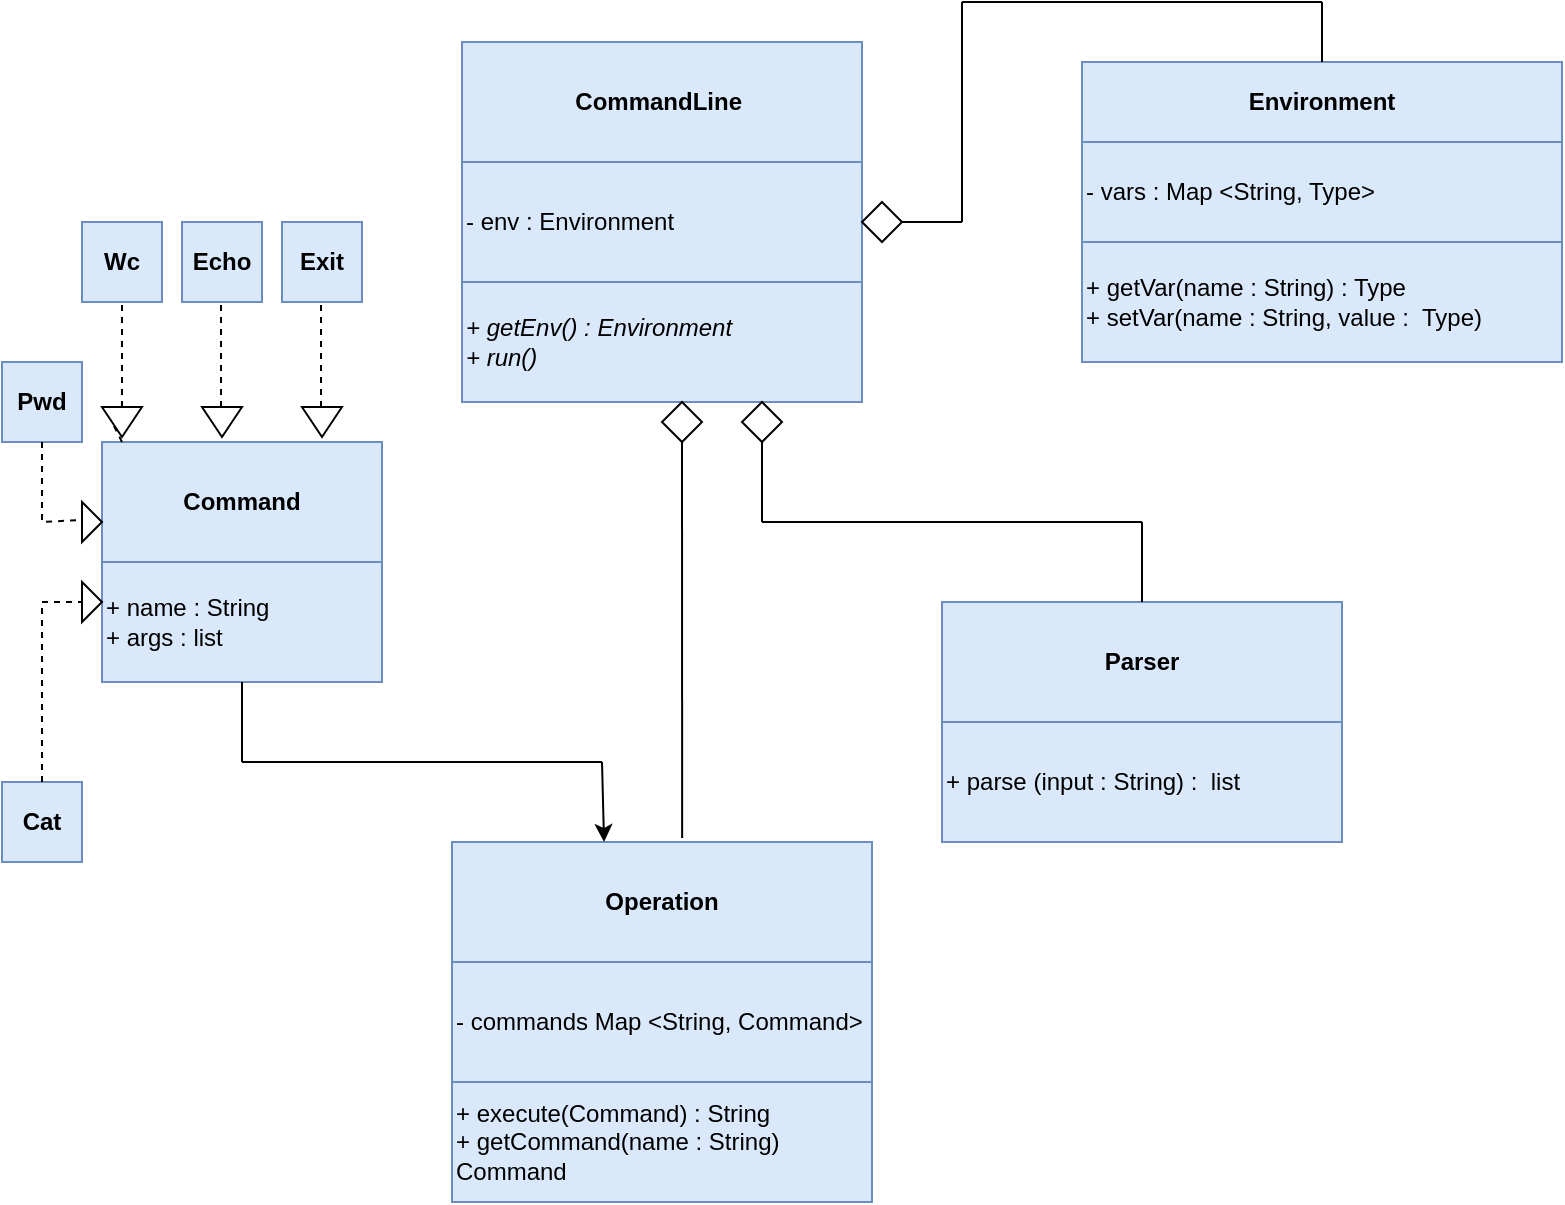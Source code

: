 <mxfile version="17.1.3" type="github">
  <diagram id="dww7MRhnpniaUA8ngxxx" name="Page-1">
    <mxGraphModel dx="2066" dy="1186" grid="1" gridSize="10" guides="1" tooltips="1" connect="1" arrows="1" fold="1" page="1" pageScale="1" pageWidth="827" pageHeight="1169" math="0" shadow="0">
      <root>
        <mxCell id="0" />
        <mxCell id="1" parent="0" />
        <mxCell id="ITiKIolI_d2dZ91DUdzG-5" value="&lt;b&gt;Command&lt;/b&gt;" style="rounded=0;whiteSpace=wrap;html=1;fillColor=#dae8fc;strokeColor=#6c8ebf;" parent="1" vertex="1">
          <mxGeometry x="70" y="240" width="140" height="60" as="geometry" />
        </mxCell>
        <mxCell id="ITiKIolI_d2dZ91DUdzG-7" value="+ name : String&lt;br&gt;+ args : list" style="rounded=0;whiteSpace=wrap;html=1;fillColor=#dae8fc;strokeColor=#6c8ebf;align=left;" parent="1" vertex="1">
          <mxGeometry x="70" y="300" width="140" height="60" as="geometry" />
        </mxCell>
        <mxCell id="ITiKIolI_d2dZ91DUdzG-8" value="&lt;b&gt;CommandLine&amp;nbsp;&lt;/b&gt;" style="rounded=0;whiteSpace=wrap;html=1;fillColor=#dae8fc;strokeColor=#6c8ebf;" parent="1" vertex="1">
          <mxGeometry x="250" y="40" width="200" height="60" as="geometry" />
        </mxCell>
        <mxCell id="ITiKIolI_d2dZ91DUdzG-9" value="&lt;div&gt;&lt;span&gt;- env : Environment&lt;/span&gt;&lt;/div&gt;" style="rounded=0;whiteSpace=wrap;html=1;fillColor=#dae8fc;strokeColor=#6c8ebf;align=left;" parent="1" vertex="1">
          <mxGeometry x="250" y="100" width="200" height="60" as="geometry" />
        </mxCell>
        <mxCell id="ITiKIolI_d2dZ91DUdzG-10" value="&lt;i&gt;+ getEnv() : Environment&lt;br&gt;+ run()&lt;br&gt;&lt;/i&gt;" style="rounded=0;whiteSpace=wrap;html=1;fillColor=#dae8fc;strokeColor=#6c8ebf;align=left;" parent="1" vertex="1">
          <mxGeometry x="250" y="160" width="200" height="60" as="geometry" />
        </mxCell>
        <mxCell id="ITiKIolI_d2dZ91DUdzG-11" value="&lt;b&gt;Environment&lt;/b&gt;" style="rounded=0;whiteSpace=wrap;html=1;fillColor=#dae8fc;strokeColor=#6c8ebf;" parent="1" vertex="1">
          <mxGeometry x="560" y="50" width="240" height="40" as="geometry" />
        </mxCell>
        <mxCell id="ITiKIolI_d2dZ91DUdzG-12" value="- vars : Map &amp;lt;String, Type&amp;gt;&amp;nbsp;&amp;nbsp;" style="rounded=0;whiteSpace=wrap;html=1;fillColor=#dae8fc;strokeColor=#6c8ebf;align=left;" parent="1" vertex="1">
          <mxGeometry x="560" y="90" width="240" height="50" as="geometry" />
        </mxCell>
        <mxCell id="ITiKIolI_d2dZ91DUdzG-13" value="+ getVar(name : String) : Type&lt;br&gt;+ setVar(name : String, value :&amp;nbsp; Type)" style="rounded=0;whiteSpace=wrap;html=1;fillColor=#dae8fc;strokeColor=#6c8ebf;align=left;" parent="1" vertex="1">
          <mxGeometry x="560" y="140" width="240" height="60" as="geometry" />
        </mxCell>
        <mxCell id="ITiKIolI_d2dZ91DUdzG-15" value="" style="endArrow=none;html=1;rounded=0;exitX=1;exitY=0.5;exitDx=0;exitDy=0;startArrow=none;" parent="1" source="ITiKIolI_d2dZ91DUdzG-24" edge="1">
          <mxGeometry width="50" height="50" relative="1" as="geometry">
            <mxPoint x="540" y="310" as="sourcePoint" />
            <mxPoint x="500" y="130" as="targetPoint" />
          </mxGeometry>
        </mxCell>
        <mxCell id="ITiKIolI_d2dZ91DUdzG-16" value="" style="endArrow=none;html=1;rounded=0;" parent="1" edge="1">
          <mxGeometry width="50" height="50" relative="1" as="geometry">
            <mxPoint x="500" y="130" as="sourcePoint" />
            <mxPoint x="500" y="20" as="targetPoint" />
          </mxGeometry>
        </mxCell>
        <mxCell id="ITiKIolI_d2dZ91DUdzG-17" value="" style="endArrow=none;html=1;rounded=0;" parent="1" edge="1">
          <mxGeometry width="50" height="50" relative="1" as="geometry">
            <mxPoint x="500" y="20" as="sourcePoint" />
            <mxPoint x="680" y="20" as="targetPoint" />
          </mxGeometry>
        </mxCell>
        <mxCell id="h1KJazxnuTFb7qEc0JPS-2" style="edgeStyle=orthogonalEdgeStyle;rounded=0;orthogonalLoop=1;jettySize=auto;html=1;exitX=0.25;exitY=1;exitDx=0;exitDy=0;" edge="1" parent="1" source="ITiKIolI_d2dZ91DUdzG-19" target="ITiKIolI_d2dZ91DUdzG-20">
          <mxGeometry relative="1" as="geometry" />
        </mxCell>
        <mxCell id="ITiKIolI_d2dZ91DUdzG-19" value="&lt;b&gt;Parser&lt;/b&gt;" style="rounded=0;whiteSpace=wrap;html=1;fillColor=#dae8fc;strokeColor=#6c8ebf;" parent="1" vertex="1">
          <mxGeometry x="490" y="320" width="200" height="60" as="geometry" />
        </mxCell>
        <mxCell id="ITiKIolI_d2dZ91DUdzG-20" value="+ parse (input : String) :&amp;nbsp; list" style="rounded=0;whiteSpace=wrap;html=1;fillColor=#dae8fc;strokeColor=#6c8ebf;align=left;" parent="1" vertex="1">
          <mxGeometry x="490" y="380" width="200" height="60" as="geometry" />
        </mxCell>
        <mxCell id="ITiKIolI_d2dZ91DUdzG-23" value="" style="endArrow=none;html=1;rounded=0;exitX=0.5;exitY=0;exitDx=0;exitDy=0;" parent="1" source="ITiKIolI_d2dZ91DUdzG-11" edge="1">
          <mxGeometry width="50" height="50" relative="1" as="geometry">
            <mxPoint x="540" y="310" as="sourcePoint" />
            <mxPoint x="680" y="20" as="targetPoint" />
          </mxGeometry>
        </mxCell>
        <mxCell id="ITiKIolI_d2dZ91DUdzG-24" value="" style="rhombus;whiteSpace=wrap;html=1;" parent="1" vertex="1">
          <mxGeometry x="450" y="120" width="20" height="20" as="geometry" />
        </mxCell>
        <mxCell id="ITiKIolI_d2dZ91DUdzG-25" value="" style="endArrow=none;html=1;rounded=0;exitX=1;exitY=0.5;exitDx=0;exitDy=0;" parent="1" source="ITiKIolI_d2dZ91DUdzG-9" target="ITiKIolI_d2dZ91DUdzG-24" edge="1">
          <mxGeometry width="50" height="50" relative="1" as="geometry">
            <mxPoint x="450" y="130" as="sourcePoint" />
            <mxPoint x="500" y="130" as="targetPoint" />
          </mxGeometry>
        </mxCell>
        <mxCell id="h1KJazxnuTFb7qEc0JPS-7" value="&lt;b&gt;Operation&lt;/b&gt;" style="rounded=0;whiteSpace=wrap;html=1;fillColor=#dae8fc;strokeColor=#6c8ebf;" vertex="1" parent="1">
          <mxGeometry x="245" y="440" width="210" height="60" as="geometry" />
        </mxCell>
        <mxCell id="h1KJazxnuTFb7qEc0JPS-8" value="- commands Map &amp;lt;String, Command&amp;gt;" style="rounded=0;whiteSpace=wrap;html=1;fillColor=#dae8fc;strokeColor=#6c8ebf;align=left;" vertex="1" parent="1">
          <mxGeometry x="245" y="500" width="210" height="60" as="geometry" />
        </mxCell>
        <mxCell id="h1KJazxnuTFb7qEc0JPS-9" value="+ execute(Command) : String&lt;br&gt;+ getCommand(name : String) Command" style="rounded=0;whiteSpace=wrap;html=1;fillColor=#dae8fc;strokeColor=#6c8ebf;align=left;" vertex="1" parent="1">
          <mxGeometry x="245" y="560" width="210" height="60" as="geometry" />
        </mxCell>
        <mxCell id="h1KJazxnuTFb7qEc0JPS-15" value="" style="endArrow=classic;html=1;rounded=0;entryX=0.362;entryY=0;entryDx=0;entryDy=0;entryPerimeter=0;" edge="1" parent="1" target="h1KJazxnuTFb7qEc0JPS-7">
          <mxGeometry width="50" height="50" relative="1" as="geometry">
            <mxPoint x="320" y="400" as="sourcePoint" />
            <mxPoint x="440" y="380" as="targetPoint" />
          </mxGeometry>
        </mxCell>
        <mxCell id="h1KJazxnuTFb7qEc0JPS-16" value="" style="endArrow=none;html=1;rounded=0;" edge="1" parent="1">
          <mxGeometry width="50" height="50" relative="1" as="geometry">
            <mxPoint x="320" y="400" as="sourcePoint" />
            <mxPoint x="140" y="400" as="targetPoint" />
          </mxGeometry>
        </mxCell>
        <mxCell id="h1KJazxnuTFb7qEc0JPS-17" value="" style="endArrow=none;html=1;rounded=0;exitX=0.5;exitY=1;exitDx=0;exitDy=0;" edge="1" parent="1" source="ITiKIolI_d2dZ91DUdzG-7">
          <mxGeometry width="50" height="50" relative="1" as="geometry">
            <mxPoint x="390" y="430" as="sourcePoint" />
            <mxPoint x="140" y="400" as="targetPoint" />
          </mxGeometry>
        </mxCell>
        <mxCell id="h1KJazxnuTFb7qEc0JPS-19" value="&lt;b&gt;Cat&lt;br&gt;&lt;/b&gt;" style="rounded=0;whiteSpace=wrap;html=1;fillColor=#dae8fc;strokeColor=#6c8ebf;" vertex="1" parent="1">
          <mxGeometry x="20" y="410" width="40" height="40" as="geometry" />
        </mxCell>
        <mxCell id="h1KJazxnuTFb7qEc0JPS-20" value="&lt;b&gt;Wc&lt;br&gt;&lt;/b&gt;" style="rounded=0;whiteSpace=wrap;html=1;fillColor=#dae8fc;strokeColor=#6c8ebf;" vertex="1" parent="1">
          <mxGeometry x="60" y="130" width="40" height="40" as="geometry" />
        </mxCell>
        <mxCell id="h1KJazxnuTFb7qEc0JPS-21" value="&lt;b&gt;Echo&lt;br&gt;&lt;/b&gt;" style="rounded=0;whiteSpace=wrap;html=1;fillColor=#dae8fc;strokeColor=#6c8ebf;" vertex="1" parent="1">
          <mxGeometry x="110" y="130" width="40" height="40" as="geometry" />
        </mxCell>
        <mxCell id="h1KJazxnuTFb7qEc0JPS-22" value="&lt;b&gt;Exit&lt;br&gt;&lt;/b&gt;" style="rounded=0;whiteSpace=wrap;html=1;fillColor=#dae8fc;strokeColor=#6c8ebf;" vertex="1" parent="1">
          <mxGeometry x="160" y="130" width="40" height="40" as="geometry" />
        </mxCell>
        <mxCell id="h1KJazxnuTFb7qEc0JPS-23" value="&lt;b&gt;Pwd&lt;br&gt;&lt;/b&gt;" style="rounded=0;whiteSpace=wrap;html=1;fillColor=#dae8fc;strokeColor=#6c8ebf;" vertex="1" parent="1">
          <mxGeometry x="20" y="200" width="40" height="40" as="geometry" />
        </mxCell>
        <mxCell id="h1KJazxnuTFb7qEc0JPS-24" value="" style="endArrow=none;dashed=1;html=1;rounded=0;exitX=0.5;exitY=1;exitDx=0;exitDy=0;" edge="1" parent="1" source="h1KJazxnuTFb7qEc0JPS-23">
          <mxGeometry width="50" height="50" relative="1" as="geometry">
            <mxPoint x="350" y="250" as="sourcePoint" />
            <mxPoint x="40" y="280" as="targetPoint" />
          </mxGeometry>
        </mxCell>
        <mxCell id="h1KJazxnuTFb7qEc0JPS-25" value="" style="endArrow=none;dashed=1;html=1;rounded=0;exitX=-0.007;exitY=0.642;exitDx=0;exitDy=0;exitPerimeter=0;" edge="1" parent="1" source="ITiKIolI_d2dZ91DUdzG-5">
          <mxGeometry width="50" height="50" relative="1" as="geometry">
            <mxPoint x="70" y="300" as="sourcePoint" />
            <mxPoint x="40" y="280" as="targetPoint" />
          </mxGeometry>
        </mxCell>
        <mxCell id="h1KJazxnuTFb7qEc0JPS-26" value="" style="triangle;whiteSpace=wrap;html=1;" vertex="1" parent="1">
          <mxGeometry x="60" y="270" width="10" height="20" as="geometry" />
        </mxCell>
        <mxCell id="h1KJazxnuTFb7qEc0JPS-27" value="" style="endArrow=none;dashed=1;html=1;rounded=0;exitX=0.5;exitY=0;exitDx=0;exitDy=0;" edge="1" parent="1" source="h1KJazxnuTFb7qEc0JPS-19">
          <mxGeometry width="50" height="50" relative="1" as="geometry">
            <mxPoint x="340" y="250" as="sourcePoint" />
            <mxPoint x="40" y="320" as="targetPoint" />
          </mxGeometry>
        </mxCell>
        <mxCell id="h1KJazxnuTFb7qEc0JPS-28" value="" style="endArrow=none;dashed=1;html=1;rounded=0;startArrow=none;" edge="1" parent="1" source="h1KJazxnuTFb7qEc0JPS-29">
          <mxGeometry width="50" height="50" relative="1" as="geometry">
            <mxPoint x="40" y="320" as="sourcePoint" />
            <mxPoint x="70" y="320" as="targetPoint" />
          </mxGeometry>
        </mxCell>
        <mxCell id="h1KJazxnuTFb7qEc0JPS-29" value="" style="triangle;whiteSpace=wrap;html=1;" vertex="1" parent="1">
          <mxGeometry x="60" y="310" width="10" height="20" as="geometry" />
        </mxCell>
        <mxCell id="h1KJazxnuTFb7qEc0JPS-30" value="" style="endArrow=none;dashed=1;html=1;rounded=0;" edge="1" parent="1" target="h1KJazxnuTFb7qEc0JPS-29">
          <mxGeometry width="50" height="50" relative="1" as="geometry">
            <mxPoint x="40" y="320" as="sourcePoint" />
            <mxPoint x="70" y="320" as="targetPoint" />
          </mxGeometry>
        </mxCell>
        <mxCell id="h1KJazxnuTFb7qEc0JPS-31" value="" style="endArrow=none;dashed=1;html=1;rounded=0;entryX=0.5;entryY=1;entryDx=0;entryDy=0;startArrow=none;" edge="1" parent="1" source="h1KJazxnuTFb7qEc0JPS-38" target="h1KJazxnuTFb7qEc0JPS-20">
          <mxGeometry width="50" height="50" relative="1" as="geometry">
            <mxPoint x="80" y="240" as="sourcePoint" />
            <mxPoint x="400" y="240" as="targetPoint" />
          </mxGeometry>
        </mxCell>
        <mxCell id="h1KJazxnuTFb7qEc0JPS-38" value="" style="triangle;whiteSpace=wrap;html=1;rotation=90;" vertex="1" parent="1">
          <mxGeometry x="72.5" y="220" width="15" height="20" as="geometry" />
        </mxCell>
        <mxCell id="h1KJazxnuTFb7qEc0JPS-41" value="" style="endArrow=none;dashed=1;html=1;rounded=0;entryX=0.5;entryY=1;entryDx=0;entryDy=0;" edge="1" parent="1" target="h1KJazxnuTFb7qEc0JPS-38">
          <mxGeometry width="50" height="50" relative="1" as="geometry">
            <mxPoint x="80" y="240" as="sourcePoint" />
            <mxPoint x="80" y="170" as="targetPoint" />
          </mxGeometry>
        </mxCell>
        <mxCell id="h1KJazxnuTFb7qEc0JPS-42" value="" style="triangle;whiteSpace=wrap;html=1;rotation=90;" vertex="1" parent="1">
          <mxGeometry x="122.5" y="220" width="15" height="20" as="geometry" />
        </mxCell>
        <mxCell id="h1KJazxnuTFb7qEc0JPS-44" value="" style="endArrow=none;dashed=1;html=1;rounded=0;entryX=0.5;entryY=1;entryDx=0;entryDy=0;startArrow=none;" edge="1" parent="1">
          <mxGeometry width="50" height="50" relative="1" as="geometry">
            <mxPoint x="129.5" y="222.5" as="sourcePoint" />
            <mxPoint x="129.5" y="170" as="targetPoint" />
          </mxGeometry>
        </mxCell>
        <mxCell id="h1KJazxnuTFb7qEc0JPS-45" value="" style="endArrow=none;dashed=1;html=1;rounded=0;entryX=0.5;entryY=1;entryDx=0;entryDy=0;startArrow=none;" edge="1" parent="1">
          <mxGeometry width="50" height="50" relative="1" as="geometry">
            <mxPoint x="179.5" y="222.5" as="sourcePoint" />
            <mxPoint x="179.5" y="170" as="targetPoint" />
          </mxGeometry>
        </mxCell>
        <mxCell id="h1KJazxnuTFb7qEc0JPS-46" value="" style="triangle;whiteSpace=wrap;html=1;rotation=90;" vertex="1" parent="1">
          <mxGeometry x="172.5" y="220" width="15" height="20" as="geometry" />
        </mxCell>
        <mxCell id="h1KJazxnuTFb7qEc0JPS-47" value="" style="endArrow=none;html=1;rounded=0;entryX=0.75;entryY=1;entryDx=0;entryDy=0;startArrow=none;" edge="1" parent="1" source="h1KJazxnuTFb7qEc0JPS-52" target="ITiKIolI_d2dZ91DUdzG-10">
          <mxGeometry width="50" height="50" relative="1" as="geometry">
            <mxPoint x="400" y="280" as="sourcePoint" />
            <mxPoint x="410" y="250" as="targetPoint" />
          </mxGeometry>
        </mxCell>
        <mxCell id="h1KJazxnuTFb7qEc0JPS-48" value="" style="endArrow=none;html=1;rounded=0;" edge="1" parent="1">
          <mxGeometry width="50" height="50" relative="1" as="geometry">
            <mxPoint x="590" y="280" as="sourcePoint" />
            <mxPoint x="400" y="280" as="targetPoint" />
          </mxGeometry>
        </mxCell>
        <mxCell id="h1KJazxnuTFb7qEc0JPS-50" value="" style="endArrow=none;html=1;rounded=0;entryX=0.5;entryY=0;entryDx=0;entryDy=0;" edge="1" parent="1" target="ITiKIolI_d2dZ91DUdzG-19">
          <mxGeometry width="50" height="50" relative="1" as="geometry">
            <mxPoint x="590" y="280" as="sourcePoint" />
            <mxPoint x="410" y="250" as="targetPoint" />
          </mxGeometry>
        </mxCell>
        <mxCell id="h1KJazxnuTFb7qEc0JPS-56" value="" style="rhombus;whiteSpace=wrap;html=1;" vertex="1" parent="1">
          <mxGeometry x="350" y="220" width="20" height="20" as="geometry" />
        </mxCell>
        <mxCell id="h1KJazxnuTFb7qEc0JPS-52" value="" style="rhombus;whiteSpace=wrap;html=1;" vertex="1" parent="1">
          <mxGeometry x="390" y="220" width="20" height="20" as="geometry" />
        </mxCell>
        <mxCell id="h1KJazxnuTFb7qEc0JPS-57" value="" style="endArrow=none;html=1;rounded=0;" edge="1" parent="1">
          <mxGeometry width="50" height="50" relative="1" as="geometry">
            <mxPoint x="400" y="280" as="sourcePoint" />
            <mxPoint x="400" y="240" as="targetPoint" />
          </mxGeometry>
        </mxCell>
        <mxCell id="h1KJazxnuTFb7qEc0JPS-58" value="" style="endArrow=none;html=1;rounded=0;exitX=0.5;exitY=1;exitDx=0;exitDy=0;entryX=0.548;entryY=-0.033;entryDx=0;entryDy=0;entryPerimeter=0;" edge="1" parent="1" source="h1KJazxnuTFb7qEc0JPS-56" target="h1KJazxnuTFb7qEc0JPS-7">
          <mxGeometry width="50" height="50" relative="1" as="geometry">
            <mxPoint x="360" y="320" as="sourcePoint" />
            <mxPoint x="410" y="270" as="targetPoint" />
          </mxGeometry>
        </mxCell>
      </root>
    </mxGraphModel>
  </diagram>
</mxfile>
